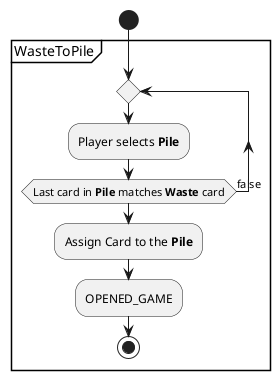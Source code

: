 @startuml
'https://plantuml.com/activity-diagram-beta

start

partition WasteToPile {

repeat
   :Player selects **Pile**;
repeat while (Last card in **Pile** matches **Waste** card) is (false)

:Assign Card to the **Pile**;
:OPENED_GAME;

stop

@enduml
